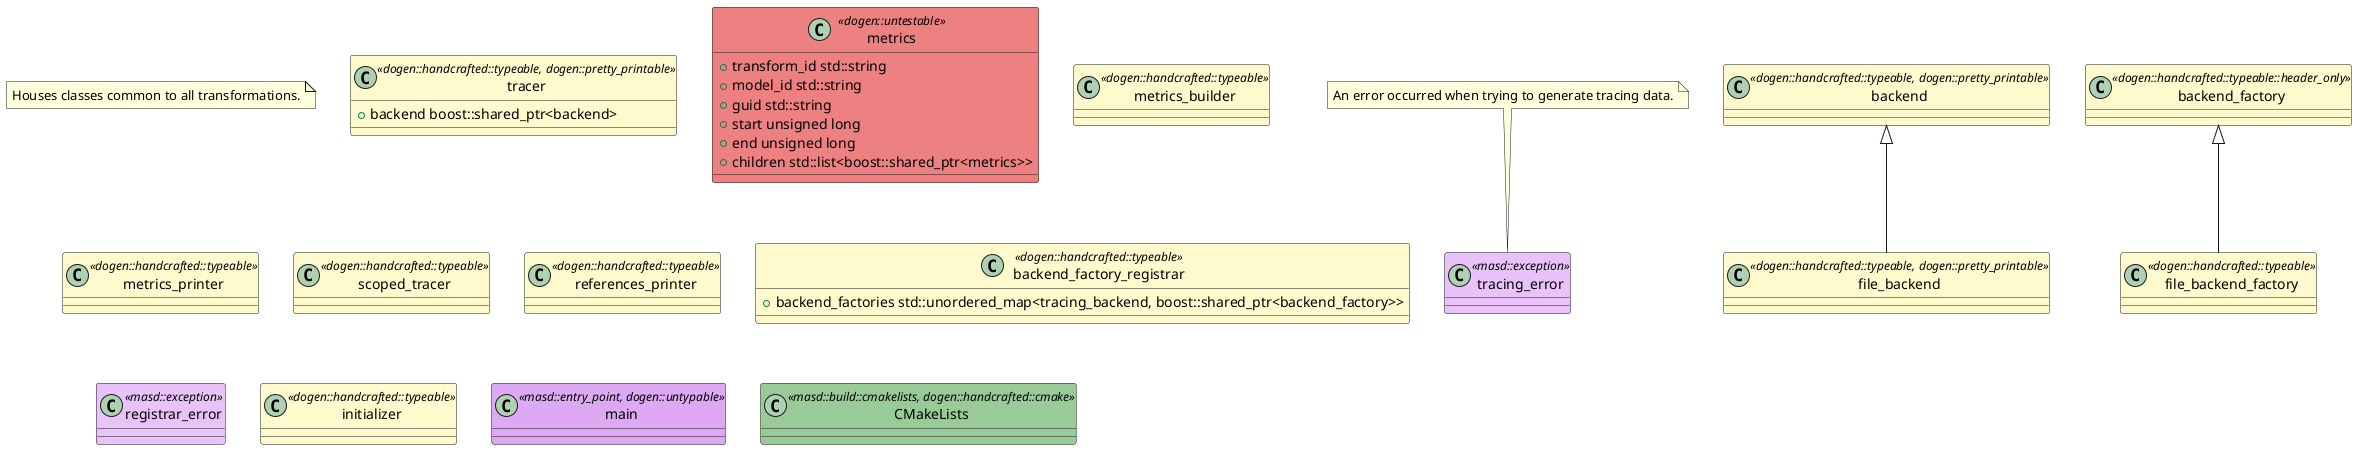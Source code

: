 @startuml
set namespaceSeparator ::
note as N1
Houses classes common to all transformations.
end note

class tracer <<dogen::handcrafted::typeable, dogen::pretty_printable>> #FFFACD {
        +{field} backend boost::shared_ptr<backend>
}

class metrics <<dogen::untestable>> #ED8181 {
        +{field} transform_id std::string
        +{field} model_id std::string
        +{field} guid std::string
        +{field} start unsigned long
        +{field} end unsigned long
        +{field} children std::list<boost::shared_ptr<metrics>>
}

class metrics_builder <<dogen::handcrafted::typeable>> #FFFACD {
}

class metrics_printer <<dogen::handcrafted::typeable>> #FFFACD {
}

class tracing_error <<masd::exception>> #E8C2F8 {
}

note top of  tracing_error
An error occurred when trying to generate tracing data.
end note

class scoped_tracer <<dogen::handcrafted::typeable>> #FFFACD {
}

class references_printer <<dogen::handcrafted::typeable>> #FFFACD {
}

class backend <<dogen::handcrafted::typeable, dogen::pretty_printable>> #FFFACD {
}

class file_backend <<dogen::handcrafted::typeable, dogen::pretty_printable>> #FFFACD {
}

backend <|-- file_backend
class backend_factory_registrar <<dogen::handcrafted::typeable>> #FFFACD {
        +{field} backend_factories std::unordered_map<tracing_backend, boost::shared_ptr<backend_factory>>
}

class registrar_error <<masd::exception>> #E8C2F8 {
}

class backend_factory <<dogen::handcrafted::typeable::header_only>> #FFFACD {
}

class file_backend_factory <<dogen::handcrafted::typeable>> #FFFACD {
}

backend_factory <|-- file_backend_factory
class initializer <<dogen::handcrafted::typeable>> #FFFACD {
}

class main <<masd::entry_point, dogen::untypable>> #DDA9F3 {
}

class CMakeLists <<masd::build::cmakelists, dogen::handcrafted::cmake>> #99CB99 {
}

@enduml
